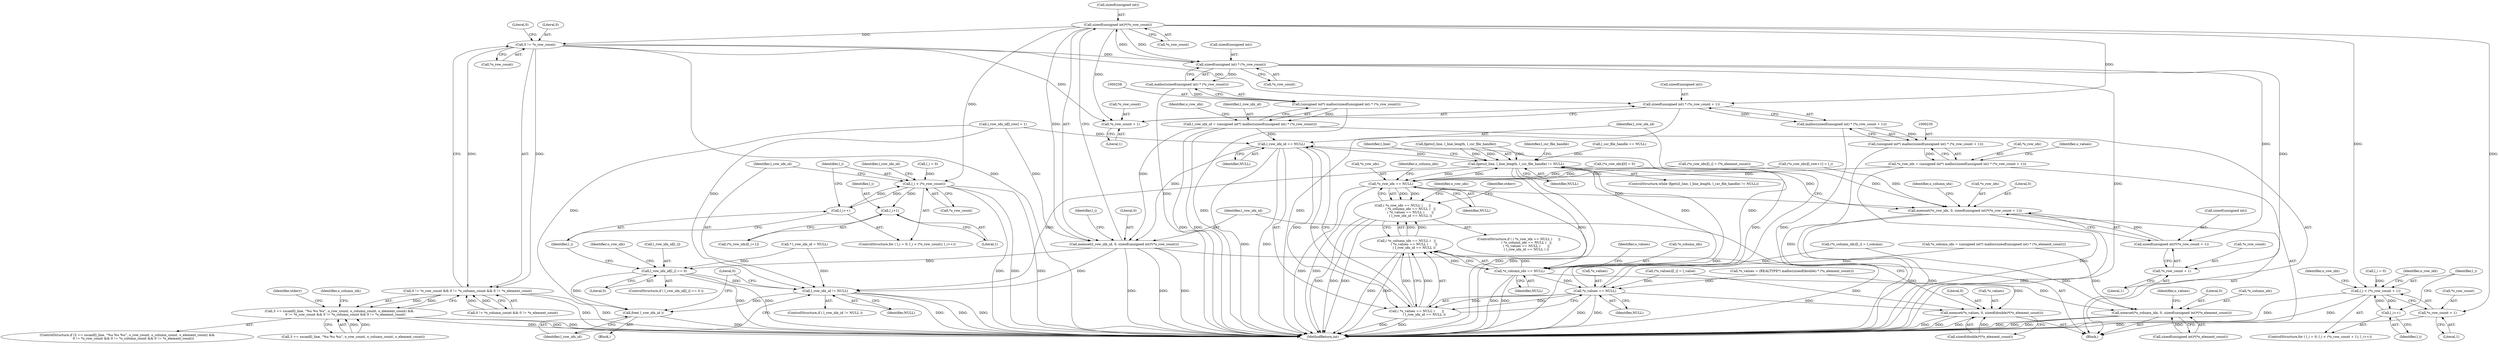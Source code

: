 digraph "0_libxsmm_151481489192e6d1997f8bde52c5c425ea41741d_0@API" {
"1000323" [label="(Call,sizeof(unsigned int)*(*o_row_count))"];
"1000260" [label="(Call,sizeof(unsigned int) * (*o_row_count))"];
"1000206" [label="(Call,0 != *o_row_count)"];
"1000323" [label="(Call,sizeof(unsigned int)*(*o_row_count))"];
"1000205" [label="(Call,0 != *o_row_count && 0 != *o_column_count && 0 != *o_element_count)"];
"1000196" [label="(Call,3 == sscanf(l_line, \"%u %u %u\", o_row_count, o_column_count, o_element_count) &&\n            0 != *o_row_count && 0 != *o_column_count && 0 != *o_element_count)"];
"1000237" [label="(Call,sizeof(unsigned int) * (*o_row_count + 1))"];
"1000236" [label="(Call,malloc(sizeof(unsigned int) * (*o_row_count + 1)))"];
"1000234" [label="(Call,(unsigned int*) malloc(sizeof(unsigned int) * (*o_row_count + 1)))"];
"1000231" [label="(Call,*o_row_idx = (unsigned int*) malloc(sizeof(unsigned int) * (*o_row_count + 1)))"];
"1000267" [label="(Call,*o_row_idx == NULL)"];
"1000161" [label="(Call,fgets(l_line, l_line_length, l_csr_file_handle) != NULL)"];
"1000466" [label="(Call,l_row_idx_id != NULL)"];
"1000470" [label="(Call,free( l_row_idx_id ))"];
"1000266" [label="(Call,( *o_row_idx == NULL )      ||\n               ( *o_column_idx == NULL )   ||\n               ( *o_values == NULL )       ||\n               ( l_row_idx_id == NULL ))"];
"1000272" [label="(Call,*o_column_idx == NULL)"];
"1000271" [label="(Call,( *o_column_idx == NULL )   ||\n               ( *o_values == NULL )       ||\n               ( l_row_idx_id == NULL ))"];
"1000277" [label="(Call,*o_values == NULL)"];
"1000276" [label="(Call,( *o_values == NULL )       ||\n               ( l_row_idx_id == NULL ))"];
"1000281" [label="(Call,l_row_idx_id == NULL)"];
"1000320" [label="(Call,memset(l_row_idx_id, 0, sizeof(unsigned int)*(*o_row_count)))"];
"1000448" [label="(Call,l_row_idx_id[l_i] == 0)"];
"1000311" [label="(Call,memset(*o_values, 0, sizeof(double)*(*o_element_count)))"];
"1000302" [label="(Call,memset(*o_column_idx, 0, sizeof(unsigned int)*(*o_element_count)))"];
"1000291" [label="(Call,memset(*o_row_idx, 0, sizeof(unsigned int)*(*o_row_count + 1)))"];
"1000240" [label="(Call,*o_row_count + 1)"];
"1000259" [label="(Call,malloc(sizeof(unsigned int) * (*o_row_count)))"];
"1000257" [label="(Call,(unsigned int*) malloc(sizeof(unsigned int) * (*o_row_count)))"];
"1000255" [label="(Call,l_row_idx_id = (unsigned int*) malloc(sizeof(unsigned int) * (*o_row_count)))"];
"1000295" [label="(Call,sizeof(unsigned int)*(*o_row_count + 1))"];
"1000298" [label="(Call,*o_row_count + 1)"];
"1000332" [label="(Call,l_i < (*o_row_count + 1))"];
"1000338" [label="(Call,l_i++)"];
"1000334" [label="(Call,*o_row_count + 1)"];
"1000440" [label="(Call,l_i < (*o_row_count))"];
"1000444" [label="(Call,l_i++)"];
"1000458" [label="(Call,l_i+1)"];
"1000171" [label="(Identifier,l_line)"];
"1000160" [label="(ControlStructure,while (fgets(l_line, l_line_length, l_csr_file_handle) != NULL))"];
"1000162" [label="(Call,fgets(l_line, l_line_length, l_csr_file_handle))"];
"1000295" [label="(Call,sizeof(unsigned int)*(*o_row_count + 1))"];
"1000324" [label="(Call,sizeof(unsigned int))"];
"1000277" [label="(Call,*o_values == NULL)"];
"1000401" [label="(Call,(*o_values)[l_i] = l_value)"];
"1000330" [label="(Identifier,l_i)"];
"1000440" [label="(Call,l_i < (*o_row_count))"];
"1000302" [label="(Call,memset(*o_column_idx, 0, sizeof(unsigned int)*(*o_element_count)))"];
"1000269" [label="(Identifier,o_row_idx)"];
"1000243" [label="(Literal,1)"];
"1000448" [label="(Call,l_row_idx_id[l_i] == 0)"];
"1000212" [label="(Literal,0)"];
"1000210" [label="(Call,0 != *o_column_count && 0 != *o_element_count)"];
"1000296" [label="(Call,sizeof(unsigned int))"];
"1000272" [label="(Call,*o_column_idx == NULL)"];
"1000255" [label="(Call,l_row_idx_id = (unsigned int*) malloc(sizeof(unsigned int) * (*o_row_count)))"];
"1000335" [label="(Call,*o_row_count)"];
"1000260" [label="(Call,sizeof(unsigned int) * (*o_row_count))"];
"1000267" [label="(Call,*o_row_idx == NULL)"];
"1000338" [label="(Call,l_i++)"];
"1000301" [label="(Literal,1)"];
"1000328" [label="(ControlStructure,for ( l_i = 0; l_i < (*o_row_count + 1); l_i++))"];
"1000326" [label="(Call,*o_row_count)"];
"1000471" [label="(Identifier,l_row_idx_id)"];
"1000321" [label="(Identifier,l_row_idx_id)"];
"1000314" [label="(Literal,0)"];
"1000244" [label="(Call,*o_values = (REALTYPE*) malloc(sizeof(double) * (*o_element_count)))"];
"1000320" [label="(Call,memset(l_row_idx_id, 0, sizeof(unsigned int)*(*o_row_count)))"];
"1000281" [label="(Call,l_row_idx_id == NULL)"];
"1000409" [label="(Call,l_row_idx_id[l_row] = 1)"];
"1000274" [label="(Identifier,o_column_idx)"];
"1000137" [label="(Call,* l_row_idx_id = NULL)"];
"1000234" [label="(Call,(unsigned int*) malloc(sizeof(unsigned int) * (*o_row_count + 1)))"];
"1000261" [label="(Call,sizeof(unsigned int))"];
"1000452" [label="(Literal,0)"];
"1000362" [label="(Identifier,stderr)"];
"1000273" [label="(Call,*o_column_idx)"];
"1000268" [label="(Call,*o_row_idx)"];
"1000450" [label="(Identifier,l_row_idx_id)"];
"1000449" [label="(Call,l_row_idx_id[l_i])"];
"1000323" [label="(Call,sizeof(unsigned int)*(*o_row_count))"];
"1000414" [label="(Call,(*o_row_idx)[l_row+1] = l_i)"];
"1000306" [label="(Call,sizeof(unsigned int)*(*o_element_count))"];
"1000241" [label="(Call,*o_row_count)"];
"1000474" [label="(MethodReturn,int)"];
"1000311" [label="(Call,memset(*o_values, 0, sizeof(double)*(*o_element_count)))"];
"1000304" [label="(Identifier,o_column_idx)"];
"1000292" [label="(Call,*o_row_idx)"];
"1000266" [label="(Call,( *o_row_idx == NULL )      ||\n               ( *o_column_idx == NULL )   ||\n               ( *o_values == NULL )       ||\n               ( l_row_idx_id == NULL ))"];
"1000270" [label="(Identifier,NULL)"];
"1000275" [label="(Identifier,NULL)"];
"1000161" [label="(Call,fgets(l_line, l_line_length, l_csr_file_handle) != NULL)"];
"1000286" [label="(Identifier,stderr)"];
"1000166" [label="(Identifier,NULL)"];
"1000337" [label="(Literal,1)"];
"1000473" [label="(Literal,0)"];
"1000222" [label="(Identifier,o_column_idx)"];
"1000437" [label="(Call,l_i = 0)"];
"1000299" [label="(Call,*o_row_count)"];
"1000470" [label="(Call,free( l_row_idx_id ))"];
"1000259" [label="(Call,malloc(sizeof(unsigned int) * (*o_row_count)))"];
"1000322" [label="(Literal,0)"];
"1000315" [label="(Call,sizeof(double)*(*o_element_count))"];
"1000240" [label="(Call,*o_row_count + 1)"];
"1000236" [label="(Call,malloc(sizeof(unsigned int) * (*o_row_count + 1)))"];
"1000280" [label="(Identifier,NULL)"];
"1000196" [label="(Call,3 == sscanf(l_line, \"%u %u %u\", o_row_count, o_column_count, o_element_count) &&\n            0 != *o_row_count && 0 != *o_column_count && 0 != *o_element_count)"];
"1000423" [label="(Identifier,l_csr_file_handle)"];
"1000334" [label="(Call,*o_row_count + 1)"];
"1000447" [label="(ControlStructure,if ( l_row_idx_id[l_i] == 0 ))"];
"1000347" [label="(Call,(*o_row_idx)[0] = 0)"];
"1000150" [label="(Call,l_csr_file_handle == NULL)"];
"1000436" [label="(ControlStructure,for ( l_i = 0; l_i < (*o_row_count); l_i++))"];
"1000458" [label="(Call,l_i+1)"];
"1000265" [label="(ControlStructure,if ( ( *o_row_idx == NULL )      ||\n               ( *o_column_idx == NULL )   ||\n               ( *o_values == NULL )       ||\n               ( l_row_idx_id == NULL ) ))"];
"1000283" [label="(Identifier,NULL)"];
"1000305" [label="(Literal,0)"];
"1000460" [label="(Literal,1)"];
"1000339" [label="(Identifier,l_i)"];
"1000303" [label="(Call,*o_column_idx)"];
"1000219" [label="(Block,)"];
"1000466" [label="(Call,l_row_idx_id != NULL)"];
"1000294" [label="(Literal,0)"];
"1000340" [label="(Call,(*o_row_idx)[l_i] = (*o_element_count))"];
"1000332" [label="(Call,l_i < (*o_row_count + 1))"];
"1000195" [label="(ControlStructure,if (3 == sscanf(l_line, \"%u %u %u\", o_row_count, o_column_count, o_element_count) &&\n            0 != *o_row_count && 0 != *o_column_count && 0 != *o_element_count))"];
"1000231" [label="(Call,*o_row_idx = (unsigned int*) malloc(sizeof(unsigned int) * (*o_row_count + 1)))"];
"1000257" [label="(Call,(unsigned int*) malloc(sizeof(unsigned int) * (*o_row_count)))"];
"1000343" [label="(Identifier,o_row_idx)"];
"1000444" [label="(Call,l_i++)"];
"1000457" [label="(Identifier,o_row_idx)"];
"1000278" [label="(Call,*o_values)"];
"1000469" [label="(Block,)"];
"1000279" [label="(Identifier,o_values)"];
"1000298" [label="(Call,*o_row_count + 1)"];
"1000256" [label="(Identifier,l_row_idx_id)"];
"1000271" [label="(Call,( *o_column_idx == NULL )   ||\n               ( *o_values == NULL )       ||\n               ( l_row_idx_id == NULL ))"];
"1000237" [label="(Call,sizeof(unsigned int) * (*o_row_count + 1))"];
"1000246" [label="(Identifier,o_values)"];
"1000445" [label="(Identifier,l_i)"];
"1000206" [label="(Call,0 != *o_row_count)"];
"1000455" [label="(Call,(*o_row_idx)[l_i+1])"];
"1000459" [label="(Identifier,l_i)"];
"1000205" [label="(Call,0 != *o_row_count && 0 != *o_column_count && 0 != *o_element_count)"];
"1000207" [label="(Literal,0)"];
"1000312" [label="(Call,*o_values)"];
"1000465" [label="(ControlStructure,if ( l_row_idx_id != NULL ))"];
"1000238" [label="(Call,sizeof(unsigned int))"];
"1000467" [label="(Identifier,l_row_idx_id)"];
"1000291" [label="(Call,memset(*o_row_idx, 0, sizeof(unsigned int)*(*o_row_count + 1)))"];
"1000208" [label="(Call,*o_row_count)"];
"1000329" [label="(Call,l_i = 0)"];
"1000197" [label="(Call,3 == sscanf(l_line, \"%u %u %u\", o_row_count, o_column_count, o_element_count))"];
"1000442" [label="(Call,*o_row_count)"];
"1000276" [label="(Call,( *o_values == NULL )       ||\n               ( l_row_idx_id == NULL ))"];
"1000232" [label="(Call,*o_row_idx)"];
"1000282" [label="(Identifier,l_row_idx_id)"];
"1000441" [label="(Identifier,l_i)"];
"1000395" [label="(Call,(*o_column_idx)[l_i] = l_column)"];
"1000313" [label="(Identifier,o_values)"];
"1000350" [label="(Identifier,o_row_idx)"];
"1000293" [label="(Identifier,o_row_idx)"];
"1000468" [label="(Identifier,NULL)"];
"1000263" [label="(Call,*o_row_count)"];
"1000220" [label="(Call,*o_column_idx = (unsigned int*) malloc(sizeof(unsigned int) * (*o_element_count)))"];
"1000333" [label="(Identifier,l_i)"];
"1000323" -> "1000320"  [label="AST: "];
"1000323" -> "1000326"  [label="CFG: "];
"1000324" -> "1000323"  [label="AST: "];
"1000326" -> "1000323"  [label="AST: "];
"1000320" -> "1000323"  [label="CFG: "];
"1000323" -> "1000206"  [label="DDG: "];
"1000323" -> "1000237"  [label="DDG: "];
"1000323" -> "1000240"  [label="DDG: "];
"1000323" -> "1000260"  [label="DDG: "];
"1000323" -> "1000320"  [label="DDG: "];
"1000260" -> "1000323"  [label="DDG: "];
"1000323" -> "1000332"  [label="DDG: "];
"1000323" -> "1000334"  [label="DDG: "];
"1000323" -> "1000440"  [label="DDG: "];
"1000260" -> "1000259"  [label="AST: "];
"1000260" -> "1000263"  [label="CFG: "];
"1000261" -> "1000260"  [label="AST: "];
"1000263" -> "1000260"  [label="AST: "];
"1000259" -> "1000260"  [label="CFG: "];
"1000260" -> "1000474"  [label="DDG: "];
"1000260" -> "1000259"  [label="DDG: "];
"1000206" -> "1000260"  [label="DDG: "];
"1000260" -> "1000295"  [label="DDG: "];
"1000260" -> "1000298"  [label="DDG: "];
"1000206" -> "1000205"  [label="AST: "];
"1000206" -> "1000208"  [label="CFG: "];
"1000207" -> "1000206"  [label="AST: "];
"1000208" -> "1000206"  [label="AST: "];
"1000212" -> "1000206"  [label="CFG: "];
"1000205" -> "1000206"  [label="CFG: "];
"1000206" -> "1000474"  [label="DDG: "];
"1000206" -> "1000205"  [label="DDG: "];
"1000206" -> "1000205"  [label="DDG: "];
"1000206" -> "1000237"  [label="DDG: "];
"1000206" -> "1000240"  [label="DDG: "];
"1000205" -> "1000196"  [label="AST: "];
"1000205" -> "1000210"  [label="CFG: "];
"1000210" -> "1000205"  [label="AST: "];
"1000196" -> "1000205"  [label="CFG: "];
"1000205" -> "1000474"  [label="DDG: "];
"1000205" -> "1000474"  [label="DDG: "];
"1000205" -> "1000196"  [label="DDG: "];
"1000205" -> "1000196"  [label="DDG: "];
"1000210" -> "1000205"  [label="DDG: "];
"1000210" -> "1000205"  [label="DDG: "];
"1000196" -> "1000195"  [label="AST: "];
"1000196" -> "1000197"  [label="CFG: "];
"1000197" -> "1000196"  [label="AST: "];
"1000222" -> "1000196"  [label="CFG: "];
"1000362" -> "1000196"  [label="CFG: "];
"1000196" -> "1000474"  [label="DDG: "];
"1000196" -> "1000474"  [label="DDG: "];
"1000196" -> "1000474"  [label="DDG: "];
"1000197" -> "1000196"  [label="DDG: "];
"1000197" -> "1000196"  [label="DDG: "];
"1000237" -> "1000236"  [label="AST: "];
"1000237" -> "1000240"  [label="CFG: "];
"1000238" -> "1000237"  [label="AST: "];
"1000240" -> "1000237"  [label="AST: "];
"1000236" -> "1000237"  [label="CFG: "];
"1000237" -> "1000474"  [label="DDG: "];
"1000237" -> "1000236"  [label="DDG: "];
"1000236" -> "1000234"  [label="AST: "];
"1000234" -> "1000236"  [label="CFG: "];
"1000236" -> "1000474"  [label="DDG: "];
"1000236" -> "1000234"  [label="DDG: "];
"1000234" -> "1000231"  [label="AST: "];
"1000235" -> "1000234"  [label="AST: "];
"1000231" -> "1000234"  [label="CFG: "];
"1000234" -> "1000474"  [label="DDG: "];
"1000234" -> "1000231"  [label="DDG: "];
"1000231" -> "1000219"  [label="AST: "];
"1000232" -> "1000231"  [label="AST: "];
"1000246" -> "1000231"  [label="CFG: "];
"1000231" -> "1000474"  [label="DDG: "];
"1000231" -> "1000267"  [label="DDG: "];
"1000267" -> "1000266"  [label="AST: "];
"1000267" -> "1000270"  [label="CFG: "];
"1000268" -> "1000267"  [label="AST: "];
"1000270" -> "1000267"  [label="AST: "];
"1000274" -> "1000267"  [label="CFG: "];
"1000266" -> "1000267"  [label="CFG: "];
"1000267" -> "1000474"  [label="DDG: "];
"1000267" -> "1000474"  [label="DDG: "];
"1000267" -> "1000161"  [label="DDG: "];
"1000267" -> "1000266"  [label="DDG: "];
"1000267" -> "1000266"  [label="DDG: "];
"1000347" -> "1000267"  [label="DDG: "];
"1000340" -> "1000267"  [label="DDG: "];
"1000414" -> "1000267"  [label="DDG: "];
"1000161" -> "1000267"  [label="DDG: "];
"1000267" -> "1000272"  [label="DDG: "];
"1000267" -> "1000291"  [label="DDG: "];
"1000161" -> "1000160"  [label="AST: "];
"1000161" -> "1000166"  [label="CFG: "];
"1000162" -> "1000161"  [label="AST: "];
"1000166" -> "1000161"  [label="AST: "];
"1000171" -> "1000161"  [label="CFG: "];
"1000423" -> "1000161"  [label="CFG: "];
"1000161" -> "1000474"  [label="DDG: "];
"1000161" -> "1000474"  [label="DDG: "];
"1000161" -> "1000474"  [label="DDG: "];
"1000162" -> "1000161"  [label="DDG: "];
"1000162" -> "1000161"  [label="DDG: "];
"1000162" -> "1000161"  [label="DDG: "];
"1000272" -> "1000161"  [label="DDG: "];
"1000277" -> "1000161"  [label="DDG: "];
"1000281" -> "1000161"  [label="DDG: "];
"1000150" -> "1000161"  [label="DDG: "];
"1000161" -> "1000466"  [label="DDG: "];
"1000466" -> "1000465"  [label="AST: "];
"1000466" -> "1000468"  [label="CFG: "];
"1000467" -> "1000466"  [label="AST: "];
"1000468" -> "1000466"  [label="AST: "];
"1000471" -> "1000466"  [label="CFG: "];
"1000473" -> "1000466"  [label="CFG: "];
"1000466" -> "1000474"  [label="DDG: "];
"1000466" -> "1000474"  [label="DDG: "];
"1000466" -> "1000474"  [label="DDG: "];
"1000448" -> "1000466"  [label="DDG: "];
"1000409" -> "1000466"  [label="DDG: "];
"1000137" -> "1000466"  [label="DDG: "];
"1000320" -> "1000466"  [label="DDG: "];
"1000466" -> "1000470"  [label="DDG: "];
"1000470" -> "1000469"  [label="AST: "];
"1000470" -> "1000471"  [label="CFG: "];
"1000471" -> "1000470"  [label="AST: "];
"1000473" -> "1000470"  [label="CFG: "];
"1000470" -> "1000474"  [label="DDG: "];
"1000448" -> "1000470"  [label="DDG: "];
"1000409" -> "1000470"  [label="DDG: "];
"1000266" -> "1000265"  [label="AST: "];
"1000266" -> "1000271"  [label="CFG: "];
"1000271" -> "1000266"  [label="AST: "];
"1000286" -> "1000266"  [label="CFG: "];
"1000293" -> "1000266"  [label="CFG: "];
"1000266" -> "1000474"  [label="DDG: "];
"1000266" -> "1000474"  [label="DDG: "];
"1000266" -> "1000474"  [label="DDG: "];
"1000271" -> "1000266"  [label="DDG: "];
"1000271" -> "1000266"  [label="DDG: "];
"1000272" -> "1000271"  [label="AST: "];
"1000272" -> "1000275"  [label="CFG: "];
"1000273" -> "1000272"  [label="AST: "];
"1000275" -> "1000272"  [label="AST: "];
"1000279" -> "1000272"  [label="CFG: "];
"1000271" -> "1000272"  [label="CFG: "];
"1000272" -> "1000474"  [label="DDG: "];
"1000272" -> "1000474"  [label="DDG: "];
"1000272" -> "1000271"  [label="DDG: "];
"1000272" -> "1000271"  [label="DDG: "];
"1000395" -> "1000272"  [label="DDG: "];
"1000220" -> "1000272"  [label="DDG: "];
"1000272" -> "1000277"  [label="DDG: "];
"1000272" -> "1000302"  [label="DDG: "];
"1000271" -> "1000276"  [label="CFG: "];
"1000276" -> "1000271"  [label="AST: "];
"1000271" -> "1000474"  [label="DDG: "];
"1000271" -> "1000474"  [label="DDG: "];
"1000276" -> "1000271"  [label="DDG: "];
"1000276" -> "1000271"  [label="DDG: "];
"1000277" -> "1000276"  [label="AST: "];
"1000277" -> "1000280"  [label="CFG: "];
"1000278" -> "1000277"  [label="AST: "];
"1000280" -> "1000277"  [label="AST: "];
"1000282" -> "1000277"  [label="CFG: "];
"1000276" -> "1000277"  [label="CFG: "];
"1000277" -> "1000474"  [label="DDG: "];
"1000277" -> "1000474"  [label="DDG: "];
"1000277" -> "1000276"  [label="DDG: "];
"1000277" -> "1000276"  [label="DDG: "];
"1000401" -> "1000277"  [label="DDG: "];
"1000244" -> "1000277"  [label="DDG: "];
"1000277" -> "1000281"  [label="DDG: "];
"1000277" -> "1000311"  [label="DDG: "];
"1000276" -> "1000281"  [label="CFG: "];
"1000281" -> "1000276"  [label="AST: "];
"1000276" -> "1000474"  [label="DDG: "];
"1000276" -> "1000474"  [label="DDG: "];
"1000281" -> "1000276"  [label="DDG: "];
"1000281" -> "1000276"  [label="DDG: "];
"1000281" -> "1000283"  [label="CFG: "];
"1000282" -> "1000281"  [label="AST: "];
"1000283" -> "1000281"  [label="AST: "];
"1000281" -> "1000474"  [label="DDG: "];
"1000281" -> "1000474"  [label="DDG: "];
"1000409" -> "1000281"  [label="DDG: "];
"1000255" -> "1000281"  [label="DDG: "];
"1000281" -> "1000320"  [label="DDG: "];
"1000320" -> "1000219"  [label="AST: "];
"1000321" -> "1000320"  [label="AST: "];
"1000322" -> "1000320"  [label="AST: "];
"1000330" -> "1000320"  [label="CFG: "];
"1000320" -> "1000474"  [label="DDG: "];
"1000320" -> "1000474"  [label="DDG: "];
"1000320" -> "1000474"  [label="DDG: "];
"1000409" -> "1000320"  [label="DDG: "];
"1000255" -> "1000320"  [label="DDG: "];
"1000320" -> "1000448"  [label="DDG: "];
"1000448" -> "1000447"  [label="AST: "];
"1000448" -> "1000452"  [label="CFG: "];
"1000449" -> "1000448"  [label="AST: "];
"1000452" -> "1000448"  [label="AST: "];
"1000457" -> "1000448"  [label="CFG: "];
"1000445" -> "1000448"  [label="CFG: "];
"1000448" -> "1000474"  [label="DDG: "];
"1000448" -> "1000474"  [label="DDG: "];
"1000137" -> "1000448"  [label="DDG: "];
"1000311" -> "1000219"  [label="AST: "];
"1000311" -> "1000315"  [label="CFG: "];
"1000312" -> "1000311"  [label="AST: "];
"1000314" -> "1000311"  [label="AST: "];
"1000315" -> "1000311"  [label="AST: "];
"1000321" -> "1000311"  [label="CFG: "];
"1000311" -> "1000474"  [label="DDG: "];
"1000311" -> "1000474"  [label="DDG: "];
"1000311" -> "1000474"  [label="DDG: "];
"1000401" -> "1000311"  [label="DDG: "];
"1000244" -> "1000311"  [label="DDG: "];
"1000315" -> "1000311"  [label="DDG: "];
"1000302" -> "1000219"  [label="AST: "];
"1000302" -> "1000306"  [label="CFG: "];
"1000303" -> "1000302"  [label="AST: "];
"1000305" -> "1000302"  [label="AST: "];
"1000306" -> "1000302"  [label="AST: "];
"1000313" -> "1000302"  [label="CFG: "];
"1000302" -> "1000474"  [label="DDG: "];
"1000302" -> "1000474"  [label="DDG: "];
"1000302" -> "1000474"  [label="DDG: "];
"1000395" -> "1000302"  [label="DDG: "];
"1000220" -> "1000302"  [label="DDG: "];
"1000306" -> "1000302"  [label="DDG: "];
"1000291" -> "1000219"  [label="AST: "];
"1000291" -> "1000295"  [label="CFG: "];
"1000292" -> "1000291"  [label="AST: "];
"1000294" -> "1000291"  [label="AST: "];
"1000295" -> "1000291"  [label="AST: "];
"1000304" -> "1000291"  [label="CFG: "];
"1000291" -> "1000474"  [label="DDG: "];
"1000291" -> "1000474"  [label="DDG: "];
"1000291" -> "1000474"  [label="DDG: "];
"1000414" -> "1000291"  [label="DDG: "];
"1000340" -> "1000291"  [label="DDG: "];
"1000347" -> "1000291"  [label="DDG: "];
"1000295" -> "1000291"  [label="DDG: "];
"1000240" -> "1000243"  [label="CFG: "];
"1000241" -> "1000240"  [label="AST: "];
"1000243" -> "1000240"  [label="AST: "];
"1000259" -> "1000257"  [label="AST: "];
"1000257" -> "1000259"  [label="CFG: "];
"1000259" -> "1000474"  [label="DDG: "];
"1000259" -> "1000257"  [label="DDG: "];
"1000257" -> "1000255"  [label="AST: "];
"1000258" -> "1000257"  [label="AST: "];
"1000255" -> "1000257"  [label="CFG: "];
"1000257" -> "1000474"  [label="DDG: "];
"1000257" -> "1000255"  [label="DDG: "];
"1000255" -> "1000219"  [label="AST: "];
"1000256" -> "1000255"  [label="AST: "];
"1000269" -> "1000255"  [label="CFG: "];
"1000255" -> "1000474"  [label="DDG: "];
"1000255" -> "1000474"  [label="DDG: "];
"1000295" -> "1000298"  [label="CFG: "];
"1000296" -> "1000295"  [label="AST: "];
"1000298" -> "1000295"  [label="AST: "];
"1000298" -> "1000301"  [label="CFG: "];
"1000299" -> "1000298"  [label="AST: "];
"1000301" -> "1000298"  [label="AST: "];
"1000332" -> "1000328"  [label="AST: "];
"1000332" -> "1000334"  [label="CFG: "];
"1000333" -> "1000332"  [label="AST: "];
"1000334" -> "1000332"  [label="AST: "];
"1000343" -> "1000332"  [label="CFG: "];
"1000350" -> "1000332"  [label="CFG: "];
"1000332" -> "1000474"  [label="DDG: "];
"1000332" -> "1000474"  [label="DDG: "];
"1000338" -> "1000332"  [label="DDG: "];
"1000329" -> "1000332"  [label="DDG: "];
"1000332" -> "1000338"  [label="DDG: "];
"1000338" -> "1000328"  [label="AST: "];
"1000338" -> "1000339"  [label="CFG: "];
"1000339" -> "1000338"  [label="AST: "];
"1000333" -> "1000338"  [label="CFG: "];
"1000334" -> "1000337"  [label="CFG: "];
"1000335" -> "1000334"  [label="AST: "];
"1000337" -> "1000334"  [label="AST: "];
"1000334" -> "1000474"  [label="DDG: "];
"1000440" -> "1000436"  [label="AST: "];
"1000440" -> "1000442"  [label="CFG: "];
"1000441" -> "1000440"  [label="AST: "];
"1000442" -> "1000440"  [label="AST: "];
"1000450" -> "1000440"  [label="CFG: "];
"1000467" -> "1000440"  [label="CFG: "];
"1000440" -> "1000474"  [label="DDG: "];
"1000440" -> "1000474"  [label="DDG: "];
"1000440" -> "1000474"  [label="DDG: "];
"1000437" -> "1000440"  [label="DDG: "];
"1000444" -> "1000440"  [label="DDG: "];
"1000440" -> "1000444"  [label="DDG: "];
"1000440" -> "1000458"  [label="DDG: "];
"1000444" -> "1000436"  [label="AST: "];
"1000444" -> "1000445"  [label="CFG: "];
"1000445" -> "1000444"  [label="AST: "];
"1000441" -> "1000444"  [label="CFG: "];
"1000458" -> "1000455"  [label="AST: "];
"1000458" -> "1000460"  [label="CFG: "];
"1000459" -> "1000458"  [label="AST: "];
"1000460" -> "1000458"  [label="AST: "];
"1000455" -> "1000458"  [label="CFG: "];
}
